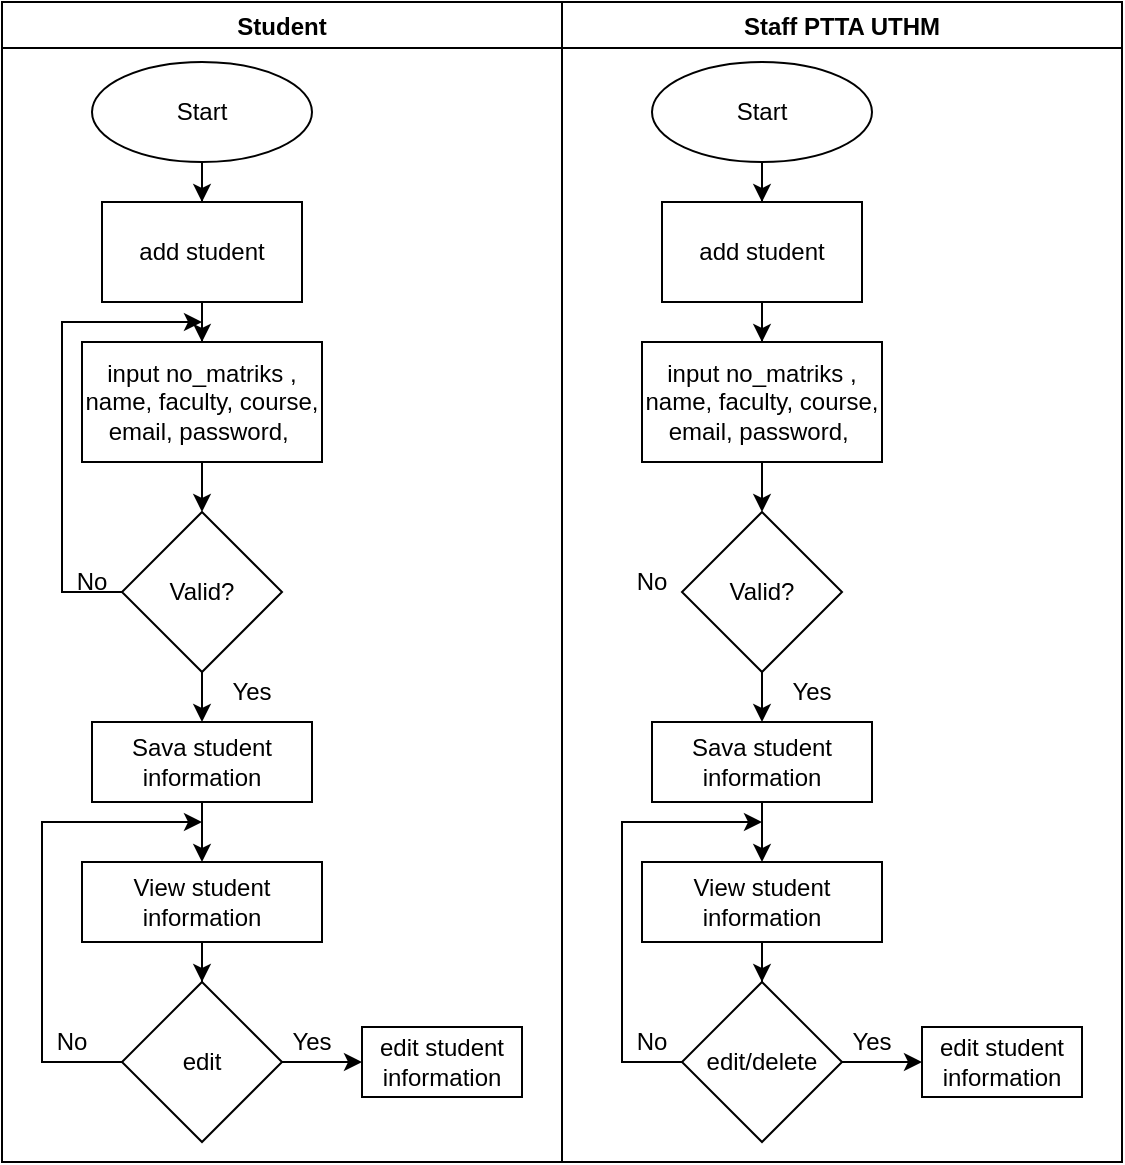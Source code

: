 <mxfile version="24.8.9">
  <diagram name="Page-1" id="uvpJDCQNIZLogQXfxX72">
    <mxGraphModel dx="1349" dy="559" grid="1" gridSize="10" guides="1" tooltips="1" connect="1" arrows="1" fold="1" page="1" pageScale="1" pageWidth="850" pageHeight="1100" math="0" shadow="0">
      <root>
        <mxCell id="0" />
        <mxCell id="1" parent="0" />
        <mxCell id="1xTNmZthlHnNQeKMzbU9-2" value="Student" style="swimlane;" vertex="1" parent="1">
          <mxGeometry x="30" y="40" width="280" height="580" as="geometry" />
        </mxCell>
        <mxCell id="1xTNmZthlHnNQeKMzbU9-5" value="" style="edgeStyle=orthogonalEdgeStyle;rounded=0;orthogonalLoop=1;jettySize=auto;html=1;" edge="1" parent="1xTNmZthlHnNQeKMzbU9-2" source="1xTNmZthlHnNQeKMzbU9-3" target="1xTNmZthlHnNQeKMzbU9-4">
          <mxGeometry relative="1" as="geometry" />
        </mxCell>
        <mxCell id="1xTNmZthlHnNQeKMzbU9-3" value="Start" style="ellipse;whiteSpace=wrap;html=1;" vertex="1" parent="1xTNmZthlHnNQeKMzbU9-2">
          <mxGeometry x="45" y="30" width="110" height="50" as="geometry" />
        </mxCell>
        <mxCell id="1xTNmZthlHnNQeKMzbU9-7" value="" style="edgeStyle=orthogonalEdgeStyle;rounded=0;orthogonalLoop=1;jettySize=auto;html=1;" edge="1" parent="1xTNmZthlHnNQeKMzbU9-2" source="1xTNmZthlHnNQeKMzbU9-4" target="1xTNmZthlHnNQeKMzbU9-6">
          <mxGeometry relative="1" as="geometry" />
        </mxCell>
        <mxCell id="1xTNmZthlHnNQeKMzbU9-4" value="add student" style="whiteSpace=wrap;html=1;" vertex="1" parent="1xTNmZthlHnNQeKMzbU9-2">
          <mxGeometry x="50" y="100" width="100" height="50" as="geometry" />
        </mxCell>
        <mxCell id="1xTNmZthlHnNQeKMzbU9-13" value="" style="edgeStyle=orthogonalEdgeStyle;rounded=0;orthogonalLoop=1;jettySize=auto;html=1;" edge="1" parent="1xTNmZthlHnNQeKMzbU9-2" source="1xTNmZthlHnNQeKMzbU9-6" target="1xTNmZthlHnNQeKMzbU9-12">
          <mxGeometry relative="1" as="geometry" />
        </mxCell>
        <mxCell id="1xTNmZthlHnNQeKMzbU9-6" value="input no_matriks , name, faculty, course, email, password,&amp;nbsp;" style="whiteSpace=wrap;html=1;" vertex="1" parent="1xTNmZthlHnNQeKMzbU9-2">
          <mxGeometry x="40" y="170" width="120" height="60" as="geometry" />
        </mxCell>
        <mxCell id="1xTNmZthlHnNQeKMzbU9-15" value="" style="edgeStyle=orthogonalEdgeStyle;rounded=0;orthogonalLoop=1;jettySize=auto;html=1;" edge="1" parent="1xTNmZthlHnNQeKMzbU9-2" source="1xTNmZthlHnNQeKMzbU9-12" target="1xTNmZthlHnNQeKMzbU9-14">
          <mxGeometry relative="1" as="geometry" />
        </mxCell>
        <mxCell id="1xTNmZthlHnNQeKMzbU9-12" value="Valid?" style="rhombus;whiteSpace=wrap;html=1;" vertex="1" parent="1xTNmZthlHnNQeKMzbU9-2">
          <mxGeometry x="60" y="255" width="80" height="80" as="geometry" />
        </mxCell>
        <mxCell id="1xTNmZthlHnNQeKMzbU9-17" value="" style="edgeStyle=orthogonalEdgeStyle;rounded=0;orthogonalLoop=1;jettySize=auto;html=1;" edge="1" parent="1xTNmZthlHnNQeKMzbU9-2" source="1xTNmZthlHnNQeKMzbU9-14" target="1xTNmZthlHnNQeKMzbU9-16">
          <mxGeometry relative="1" as="geometry" />
        </mxCell>
        <mxCell id="1xTNmZthlHnNQeKMzbU9-14" value="Sava student information" style="whiteSpace=wrap;html=1;" vertex="1" parent="1xTNmZthlHnNQeKMzbU9-2">
          <mxGeometry x="45" y="360" width="110" height="40" as="geometry" />
        </mxCell>
        <mxCell id="1xTNmZthlHnNQeKMzbU9-19" value="" style="edgeStyle=orthogonalEdgeStyle;rounded=0;orthogonalLoop=1;jettySize=auto;html=1;" edge="1" parent="1xTNmZthlHnNQeKMzbU9-2" source="1xTNmZthlHnNQeKMzbU9-16" target="1xTNmZthlHnNQeKMzbU9-18">
          <mxGeometry relative="1" as="geometry" />
        </mxCell>
        <mxCell id="1xTNmZthlHnNQeKMzbU9-16" value="View student information" style="whiteSpace=wrap;html=1;" vertex="1" parent="1xTNmZthlHnNQeKMzbU9-2">
          <mxGeometry x="40" y="430" width="120" height="40" as="geometry" />
        </mxCell>
        <mxCell id="1xTNmZthlHnNQeKMzbU9-21" value="" style="edgeStyle=orthogonalEdgeStyle;rounded=0;orthogonalLoop=1;jettySize=auto;html=1;" edge="1" parent="1xTNmZthlHnNQeKMzbU9-2" source="1xTNmZthlHnNQeKMzbU9-18" target="1xTNmZthlHnNQeKMzbU9-20">
          <mxGeometry relative="1" as="geometry" />
        </mxCell>
        <mxCell id="1xTNmZthlHnNQeKMzbU9-18" value="edit" style="rhombus;whiteSpace=wrap;html=1;" vertex="1" parent="1xTNmZthlHnNQeKMzbU9-2">
          <mxGeometry x="60" y="490" width="80" height="80" as="geometry" />
        </mxCell>
        <mxCell id="1xTNmZthlHnNQeKMzbU9-20" value="edit student information" style="whiteSpace=wrap;html=1;" vertex="1" parent="1xTNmZthlHnNQeKMzbU9-2">
          <mxGeometry x="180" y="512.5" width="80" height="35" as="geometry" />
        </mxCell>
        <mxCell id="1xTNmZthlHnNQeKMzbU9-27" value="No" style="text;html=1;align=center;verticalAlign=middle;whiteSpace=wrap;rounded=0;" vertex="1" parent="1xTNmZthlHnNQeKMzbU9-2">
          <mxGeometry x="10" y="510" width="50" height="20" as="geometry" />
        </mxCell>
        <mxCell id="1xTNmZthlHnNQeKMzbU9-28" value="No" style="text;html=1;align=center;verticalAlign=middle;whiteSpace=wrap;rounded=0;" vertex="1" parent="1xTNmZthlHnNQeKMzbU9-2">
          <mxGeometry x="20" y="280" width="50" height="20" as="geometry" />
        </mxCell>
        <mxCell id="1xTNmZthlHnNQeKMzbU9-31" value="Yes" style="text;html=1;align=center;verticalAlign=middle;whiteSpace=wrap;rounded=0;" vertex="1" parent="1xTNmZthlHnNQeKMzbU9-2">
          <mxGeometry x="130" y="510" width="50" height="20" as="geometry" />
        </mxCell>
        <mxCell id="1xTNmZthlHnNQeKMzbU9-32" value="Yes" style="text;html=1;align=center;verticalAlign=middle;whiteSpace=wrap;rounded=0;" vertex="1" parent="1xTNmZthlHnNQeKMzbU9-2">
          <mxGeometry x="100" y="335" width="50" height="20" as="geometry" />
        </mxCell>
        <mxCell id="1xTNmZthlHnNQeKMzbU9-25" value="" style="endArrow=classic;html=1;rounded=0;exitX=0;exitY=0.5;exitDx=0;exitDy=0;" edge="1" parent="1" source="1xTNmZthlHnNQeKMzbU9-18">
          <mxGeometry width="50" height="50" relative="1" as="geometry">
            <mxPoint x="220" y="560" as="sourcePoint" />
            <mxPoint x="130" y="450" as="targetPoint" />
            <Array as="points">
              <mxPoint x="50" y="570" />
              <mxPoint x="50" y="450" />
            </Array>
          </mxGeometry>
        </mxCell>
        <mxCell id="1xTNmZthlHnNQeKMzbU9-26" value="" style="endArrow=classic;html=1;rounded=0;exitX=0;exitY=0.5;exitDx=0;exitDy=0;" edge="1" parent="1" source="1xTNmZthlHnNQeKMzbU9-12">
          <mxGeometry width="50" height="50" relative="1" as="geometry">
            <mxPoint x="220" y="410" as="sourcePoint" />
            <mxPoint x="130" y="200" as="targetPoint" />
            <Array as="points">
              <mxPoint x="60" y="335" />
              <mxPoint x="60" y="200" />
            </Array>
          </mxGeometry>
        </mxCell>
        <mxCell id="1xTNmZthlHnNQeKMzbU9-33" value="Staff PTTA UTHM" style="swimlane;" vertex="1" parent="1">
          <mxGeometry x="310" y="40" width="280" height="580" as="geometry" />
        </mxCell>
        <mxCell id="1xTNmZthlHnNQeKMzbU9-34" value="" style="edgeStyle=orthogonalEdgeStyle;rounded=0;orthogonalLoop=1;jettySize=auto;html=1;" edge="1" parent="1xTNmZthlHnNQeKMzbU9-33" source="1xTNmZthlHnNQeKMzbU9-35" target="1xTNmZthlHnNQeKMzbU9-37">
          <mxGeometry relative="1" as="geometry" />
        </mxCell>
        <mxCell id="1xTNmZthlHnNQeKMzbU9-35" value="Start" style="ellipse;whiteSpace=wrap;html=1;" vertex="1" parent="1xTNmZthlHnNQeKMzbU9-33">
          <mxGeometry x="45" y="30" width="110" height="50" as="geometry" />
        </mxCell>
        <mxCell id="1xTNmZthlHnNQeKMzbU9-36" value="" style="edgeStyle=orthogonalEdgeStyle;rounded=0;orthogonalLoop=1;jettySize=auto;html=1;" edge="1" parent="1xTNmZthlHnNQeKMzbU9-33" source="1xTNmZthlHnNQeKMzbU9-37" target="1xTNmZthlHnNQeKMzbU9-39">
          <mxGeometry relative="1" as="geometry" />
        </mxCell>
        <mxCell id="1xTNmZthlHnNQeKMzbU9-37" value="add student" style="whiteSpace=wrap;html=1;" vertex="1" parent="1xTNmZthlHnNQeKMzbU9-33">
          <mxGeometry x="50" y="100" width="100" height="50" as="geometry" />
        </mxCell>
        <mxCell id="1xTNmZthlHnNQeKMzbU9-38" value="" style="edgeStyle=orthogonalEdgeStyle;rounded=0;orthogonalLoop=1;jettySize=auto;html=1;" edge="1" parent="1xTNmZthlHnNQeKMzbU9-33" source="1xTNmZthlHnNQeKMzbU9-39" target="1xTNmZthlHnNQeKMzbU9-41">
          <mxGeometry relative="1" as="geometry" />
        </mxCell>
        <mxCell id="1xTNmZthlHnNQeKMzbU9-39" value="input no_matriks , name, faculty, course, email, password,&amp;nbsp;" style="whiteSpace=wrap;html=1;" vertex="1" parent="1xTNmZthlHnNQeKMzbU9-33">
          <mxGeometry x="40" y="170" width="120" height="60" as="geometry" />
        </mxCell>
        <mxCell id="1xTNmZthlHnNQeKMzbU9-40" value="" style="edgeStyle=orthogonalEdgeStyle;rounded=0;orthogonalLoop=1;jettySize=auto;html=1;" edge="1" parent="1xTNmZthlHnNQeKMzbU9-33" source="1xTNmZthlHnNQeKMzbU9-41" target="1xTNmZthlHnNQeKMzbU9-43">
          <mxGeometry relative="1" as="geometry" />
        </mxCell>
        <mxCell id="1xTNmZthlHnNQeKMzbU9-41" value="Valid?" style="rhombus;whiteSpace=wrap;html=1;" vertex="1" parent="1xTNmZthlHnNQeKMzbU9-33">
          <mxGeometry x="60" y="255" width="80" height="80" as="geometry" />
        </mxCell>
        <mxCell id="1xTNmZthlHnNQeKMzbU9-42" value="" style="edgeStyle=orthogonalEdgeStyle;rounded=0;orthogonalLoop=1;jettySize=auto;html=1;" edge="1" parent="1xTNmZthlHnNQeKMzbU9-33" source="1xTNmZthlHnNQeKMzbU9-43" target="1xTNmZthlHnNQeKMzbU9-45">
          <mxGeometry relative="1" as="geometry" />
        </mxCell>
        <mxCell id="1xTNmZthlHnNQeKMzbU9-43" value="Sava student information" style="whiteSpace=wrap;html=1;" vertex="1" parent="1xTNmZthlHnNQeKMzbU9-33">
          <mxGeometry x="45" y="360" width="110" height="40" as="geometry" />
        </mxCell>
        <mxCell id="1xTNmZthlHnNQeKMzbU9-44" value="" style="edgeStyle=orthogonalEdgeStyle;rounded=0;orthogonalLoop=1;jettySize=auto;html=1;" edge="1" parent="1xTNmZthlHnNQeKMzbU9-33" source="1xTNmZthlHnNQeKMzbU9-45" target="1xTNmZthlHnNQeKMzbU9-47">
          <mxGeometry relative="1" as="geometry" />
        </mxCell>
        <mxCell id="1xTNmZthlHnNQeKMzbU9-45" value="View student information" style="whiteSpace=wrap;html=1;" vertex="1" parent="1xTNmZthlHnNQeKMzbU9-33">
          <mxGeometry x="40" y="430" width="120" height="40" as="geometry" />
        </mxCell>
        <mxCell id="1xTNmZthlHnNQeKMzbU9-46" value="" style="edgeStyle=orthogonalEdgeStyle;rounded=0;orthogonalLoop=1;jettySize=auto;html=1;" edge="1" parent="1xTNmZthlHnNQeKMzbU9-33" source="1xTNmZthlHnNQeKMzbU9-47" target="1xTNmZthlHnNQeKMzbU9-48">
          <mxGeometry relative="1" as="geometry" />
        </mxCell>
        <mxCell id="1xTNmZthlHnNQeKMzbU9-47" value="edit/delete" style="rhombus;whiteSpace=wrap;html=1;" vertex="1" parent="1xTNmZthlHnNQeKMzbU9-33">
          <mxGeometry x="60" y="490" width="80" height="80" as="geometry" />
        </mxCell>
        <mxCell id="1xTNmZthlHnNQeKMzbU9-48" value="edit student information" style="whiteSpace=wrap;html=1;" vertex="1" parent="1xTNmZthlHnNQeKMzbU9-33">
          <mxGeometry x="180" y="512.5" width="80" height="35" as="geometry" />
        </mxCell>
        <mxCell id="1xTNmZthlHnNQeKMzbU9-49" value="No" style="text;html=1;align=center;verticalAlign=middle;whiteSpace=wrap;rounded=0;" vertex="1" parent="1xTNmZthlHnNQeKMzbU9-33">
          <mxGeometry x="20" y="510" width="50" height="20" as="geometry" />
        </mxCell>
        <mxCell id="1xTNmZthlHnNQeKMzbU9-50" value="No" style="text;html=1;align=center;verticalAlign=middle;whiteSpace=wrap;rounded=0;" vertex="1" parent="1xTNmZthlHnNQeKMzbU9-33">
          <mxGeometry x="20" y="280" width="50" height="20" as="geometry" />
        </mxCell>
        <mxCell id="1xTNmZthlHnNQeKMzbU9-51" value="Yes" style="text;html=1;align=center;verticalAlign=middle;whiteSpace=wrap;rounded=0;" vertex="1" parent="1xTNmZthlHnNQeKMzbU9-33">
          <mxGeometry x="130" y="510" width="50" height="20" as="geometry" />
        </mxCell>
        <mxCell id="1xTNmZthlHnNQeKMzbU9-52" value="Yes" style="text;html=1;align=center;verticalAlign=middle;whiteSpace=wrap;rounded=0;" vertex="1" parent="1xTNmZthlHnNQeKMzbU9-33">
          <mxGeometry x="100" y="335" width="50" height="20" as="geometry" />
        </mxCell>
        <mxCell id="1xTNmZthlHnNQeKMzbU9-53" value="" style="endArrow=classic;html=1;rounded=0;" edge="1" parent="1xTNmZthlHnNQeKMzbU9-33">
          <mxGeometry width="50" height="50" relative="1" as="geometry">
            <mxPoint x="60" y="530" as="sourcePoint" />
            <mxPoint x="100" y="410" as="targetPoint" />
            <Array as="points">
              <mxPoint x="30" y="530" />
              <mxPoint x="30" y="410" />
            </Array>
          </mxGeometry>
        </mxCell>
      </root>
    </mxGraphModel>
  </diagram>
</mxfile>

